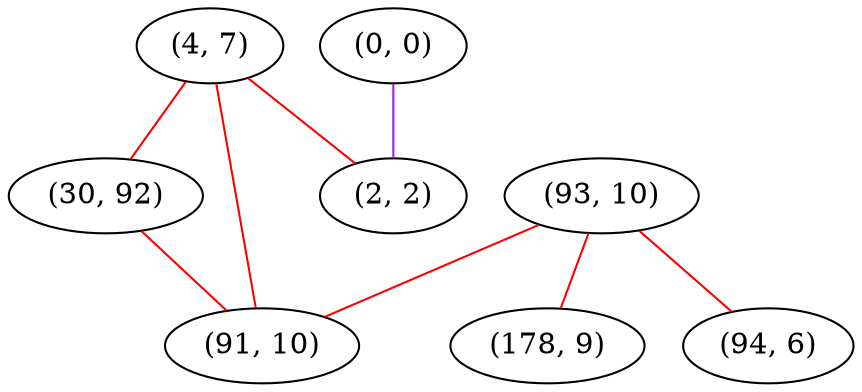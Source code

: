 graph "" {
"(4, 7)";
"(0, 0)";
"(93, 10)";
"(30, 92)";
"(91, 10)";
"(178, 9)";
"(2, 2)";
"(94, 6)";
"(4, 7)" -- "(30, 92)"  [color=red, key=0, weight=1];
"(4, 7)" -- "(91, 10)"  [color=red, key=0, weight=1];
"(4, 7)" -- "(2, 2)"  [color=red, key=0, weight=1];
"(0, 0)" -- "(2, 2)"  [color=purple, key=0, weight=4];
"(93, 10)" -- "(91, 10)"  [color=red, key=0, weight=1];
"(93, 10)" -- "(178, 9)"  [color=red, key=0, weight=1];
"(93, 10)" -- "(94, 6)"  [color=red, key=0, weight=1];
"(30, 92)" -- "(91, 10)"  [color=red, key=0, weight=1];
}
